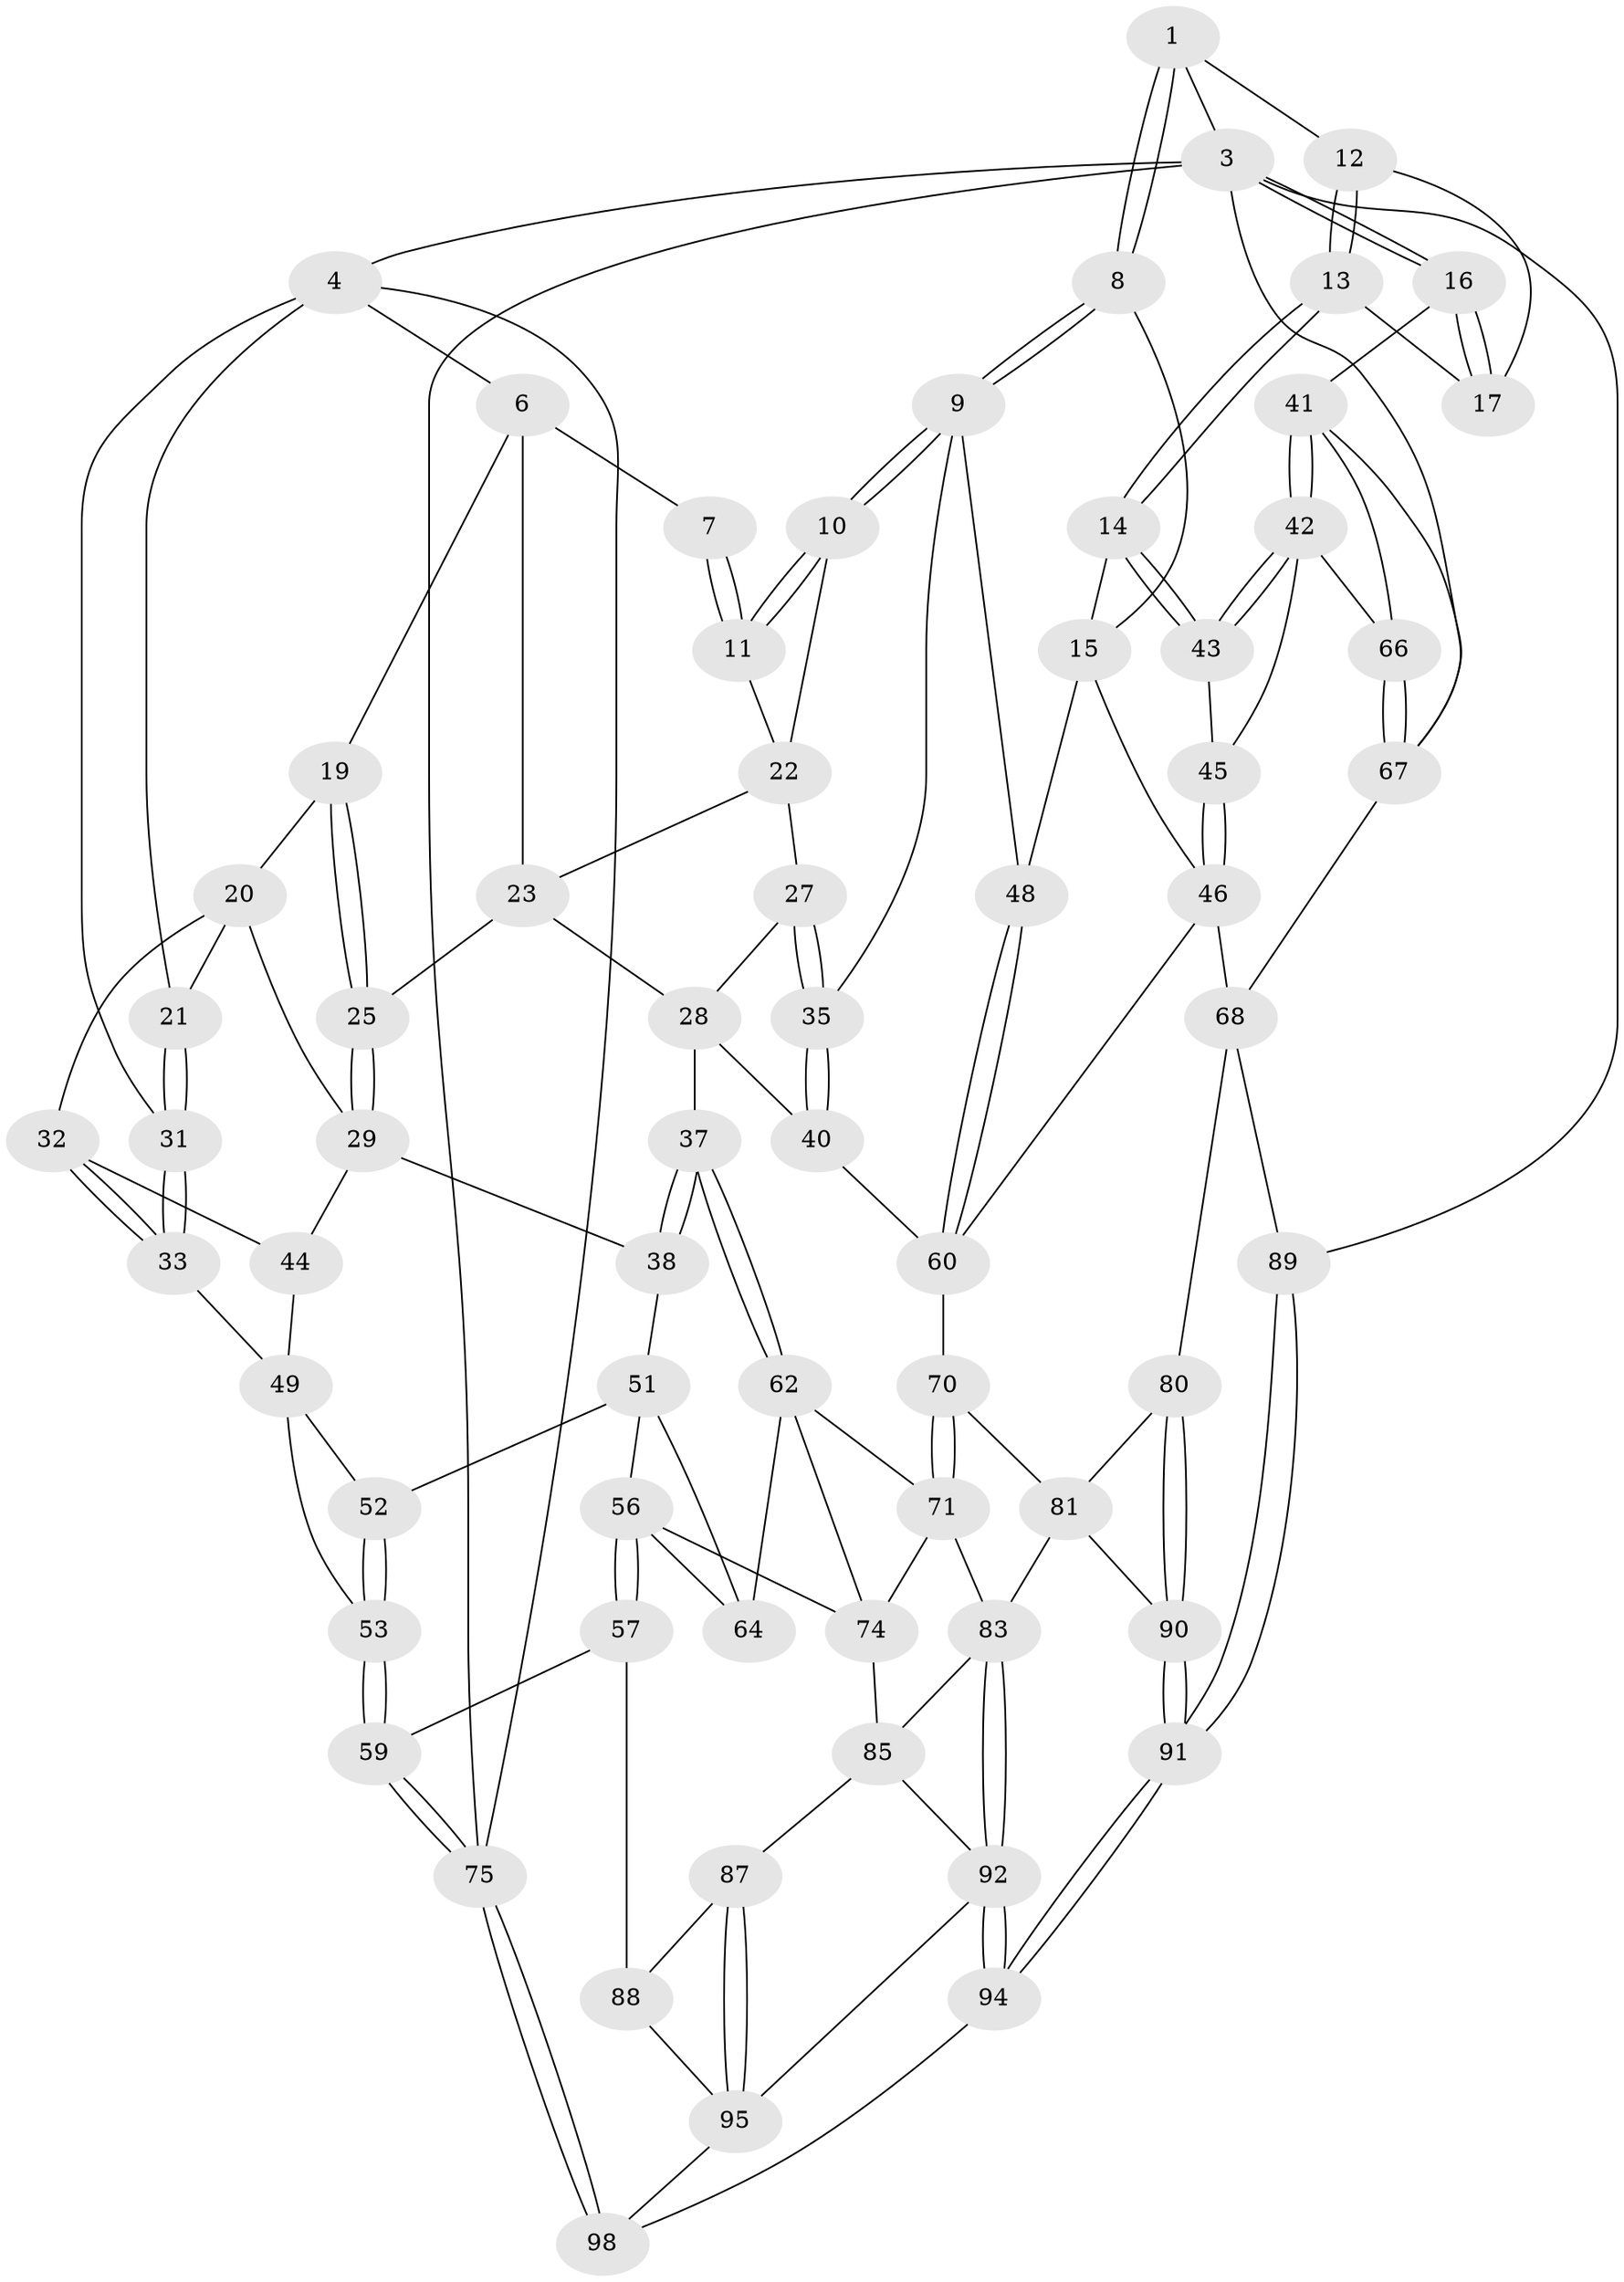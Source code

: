 // original degree distribution, {3: 0.02040816326530612, 4: 0.2755102040816326, 6: 0.25510204081632654, 5: 0.4489795918367347}
// Generated by graph-tools (version 1.1) at 2025/11/02/27/25 16:11:51]
// undirected, 68 vertices, 154 edges
graph export_dot {
graph [start="1"]
  node [color=gray90,style=filled];
  1 [pos="+0.584835531960402+0",super="+2"];
  3 [pos="+1+0",super="+77"];
  4 [pos="+0+0",super="+5"];
  6 [pos="+0.19844223488031007+0",super="+18"];
  7 [pos="+0.33653232551305184+0"];
  8 [pos="+0.5632508958571557+0.14927060720980198"];
  9 [pos="+0.561409508933176+0.15018475229121073",super="+34"];
  10 [pos="+0.5581391858799708+0.14850626565366562"];
  11 [pos="+0.4166058823068881+0.050006633609110875"];
  12 [pos="+0.8526876012045514+0"];
  13 [pos="+0.7718468723199333+0.10859144862291914"];
  14 [pos="+0.7532800258039057+0.1490583780717456"];
  15 [pos="+0.6324493048297739+0.16079901442685515",super="+47"];
  16 [pos="+1+0.28042404833188594"];
  17 [pos="+0.9499007862985256+0.11331365066760116"];
  19 [pos="+0.10791137760062787+0.08979144003159899"];
  20 [pos="+0.05483761870620189+0.11859633313481847",super="+30"];
  21 [pos="+0.018511052752644964+0.11331977549917731"];
  22 [pos="+0.35092599171631395+0.11252667493003397",super="+26"];
  23 [pos="+0.2202181009738541+0.01719509606969429",super="+24"];
  25 [pos="+0.16157089798416474+0.21743053202273607"];
  27 [pos="+0.34747373177335167+0.15290386582125906"];
  28 [pos="+0.27981594822321215+0.18251368971103324",super="+36"];
  29 [pos="+0.160219331512425+0.2198540167316499",super="+39"];
  31 [pos="+0+0.1947047749287553"];
  32 [pos="+0.06057260195576694+0.229065768726206"];
  33 [pos="+0+0.20224822790112337"];
  35 [pos="+0.4488176122167256+0.3053001055306681"];
  37 [pos="+0.30124110522335656+0.3708458836409105"];
  38 [pos="+0.20989913559739404+0.33841535935901085"];
  40 [pos="+0.41178452135854043+0.3316160724070733"];
  41 [pos="+1+0.28802726874601975",super="+69"];
  42 [pos="+1+0.2863935125090815",super="+54"];
  43 [pos="+0.7574080086298024+0.1552384664766863"];
  44 [pos="+0.09245000862563821+0.24630293955080282"];
  45 [pos="+0.7597096939919638+0.3511543990744954"];
  46 [pos="+0.6979216133007491+0.3938934902262532",super="+65"];
  48 [pos="+0.5135586810635272+0.33774624796154373"];
  49 [pos="+0.06973131309106081+0.2862434257065352",super="+50"];
  51 [pos="+0.14353200879360958+0.3753143616628533",super="+55"];
  52 [pos="+0.046270428794626825+0.3684768075481788"];
  53 [pos="+0+0.49780440189414654"];
  56 [pos="+0+0.6574693291825654",super="+73"];
  57 [pos="+0+0.6586150599761602",super="+58"];
  59 [pos="+0+0.6692906759869311"];
  60 [pos="+0.554364902038958+0.45528470630358703",super="+61"];
  62 [pos="+0.2934126221942963+0.4282669599339225",super="+63"];
  64 [pos="+0.16597157573044702+0.47910092788109854"];
  66 [pos="+0.8519450451967497+0.46890624828637434"];
  67 [pos="+0.7305007367147799+0.6054822844578859",super="+78"];
  68 [pos="+0.7238562288778102+0.6081085612497018",super="+79"];
  70 [pos="+0.48067416313886485+0.5659480364005987"];
  71 [pos="+0.40462691230418646+0.6012703310823132",super="+72"];
  74 [pos="+0.14637749249945145+0.6222714263587344",super="+76"];
  75 [pos="+0+1"];
  80 [pos="+0.6707861335436086+0.6376043358391653"];
  81 [pos="+0.4988793295380042+0.5739308569069165",super="+82"];
  83 [pos="+0.4710466737233839+0.7558797015078339",super="+84"];
  85 [pos="+0.34128596906152536+0.7404579341530185",super="+86"];
  87 [pos="+0.26546350418517345+0.7751861560130165"];
  88 [pos="+0.2167853973062713+0.7676874888177493",super="+96"];
  89 [pos="+1+1"];
  90 [pos="+0.6197450419501342+0.7374682237583544"];
  91 [pos="+0.6728796637860696+1"];
  92 [pos="+0.483705319012618+0.9927222257308894",super="+93"];
  94 [pos="+0.5393377398287404+1"];
  95 [pos="+0.1877277773279412+0.942182256617897",super="+97"];
  98 [pos="+0.1908436530770054+1"];
  1 -- 8;
  1 -- 8;
  1 -- 3;
  1 -- 12;
  3 -- 4;
  3 -- 16;
  3 -- 16;
  3 -- 67;
  3 -- 89;
  3 -- 75;
  4 -- 31;
  4 -- 75;
  4 -- 21;
  4 -- 6;
  6 -- 7;
  6 -- 19;
  6 -- 23;
  7 -- 11;
  7 -- 11;
  8 -- 9;
  8 -- 9;
  8 -- 15;
  9 -- 10;
  9 -- 10;
  9 -- 48;
  9 -- 35;
  10 -- 11;
  10 -- 11;
  10 -- 22;
  11 -- 22;
  12 -- 13;
  12 -- 13;
  12 -- 17;
  13 -- 14;
  13 -- 14;
  13 -- 17;
  14 -- 15;
  14 -- 43;
  14 -- 43;
  15 -- 48;
  15 -- 46;
  16 -- 17;
  16 -- 17;
  16 -- 41;
  19 -- 20;
  19 -- 25;
  19 -- 25;
  20 -- 21;
  20 -- 32;
  20 -- 29;
  21 -- 31;
  21 -- 31;
  22 -- 23;
  22 -- 27;
  23 -- 25;
  23 -- 28;
  25 -- 29;
  25 -- 29;
  27 -- 28;
  27 -- 35;
  27 -- 35;
  28 -- 40;
  28 -- 37;
  29 -- 44;
  29 -- 38;
  31 -- 33;
  31 -- 33;
  32 -- 33;
  32 -- 33;
  32 -- 44;
  33 -- 49;
  35 -- 40;
  35 -- 40;
  37 -- 38;
  37 -- 38;
  37 -- 62;
  37 -- 62;
  38 -- 51;
  40 -- 60;
  41 -- 42;
  41 -- 42;
  41 -- 66;
  41 -- 67;
  42 -- 43;
  42 -- 43;
  42 -- 66;
  42 -- 45;
  43 -- 45;
  44 -- 49;
  45 -- 46;
  45 -- 46;
  46 -- 60;
  46 -- 68;
  48 -- 60;
  48 -- 60;
  49 -- 52;
  49 -- 53;
  51 -- 52;
  51 -- 56;
  51 -- 64;
  52 -- 53;
  52 -- 53;
  53 -- 59;
  53 -- 59;
  56 -- 57;
  56 -- 57;
  56 -- 74;
  56 -- 64;
  57 -- 88 [weight=2];
  57 -- 59;
  59 -- 75;
  59 -- 75;
  60 -- 70;
  62 -- 64;
  62 -- 74;
  62 -- 71;
  66 -- 67;
  66 -- 67;
  67 -- 68;
  68 -- 80;
  68 -- 89;
  70 -- 71;
  70 -- 71;
  70 -- 81;
  71 -- 83;
  71 -- 74;
  74 -- 85;
  75 -- 98;
  75 -- 98;
  80 -- 81;
  80 -- 90;
  80 -- 90;
  81 -- 90;
  81 -- 83;
  83 -- 92;
  83 -- 92;
  83 -- 85;
  85 -- 87;
  85 -- 92;
  87 -- 88;
  87 -- 95;
  87 -- 95;
  88 -- 95;
  89 -- 91;
  89 -- 91;
  90 -- 91;
  90 -- 91;
  91 -- 94;
  91 -- 94;
  92 -- 94;
  92 -- 94;
  92 -- 95;
  94 -- 98;
  95 -- 98;
}
